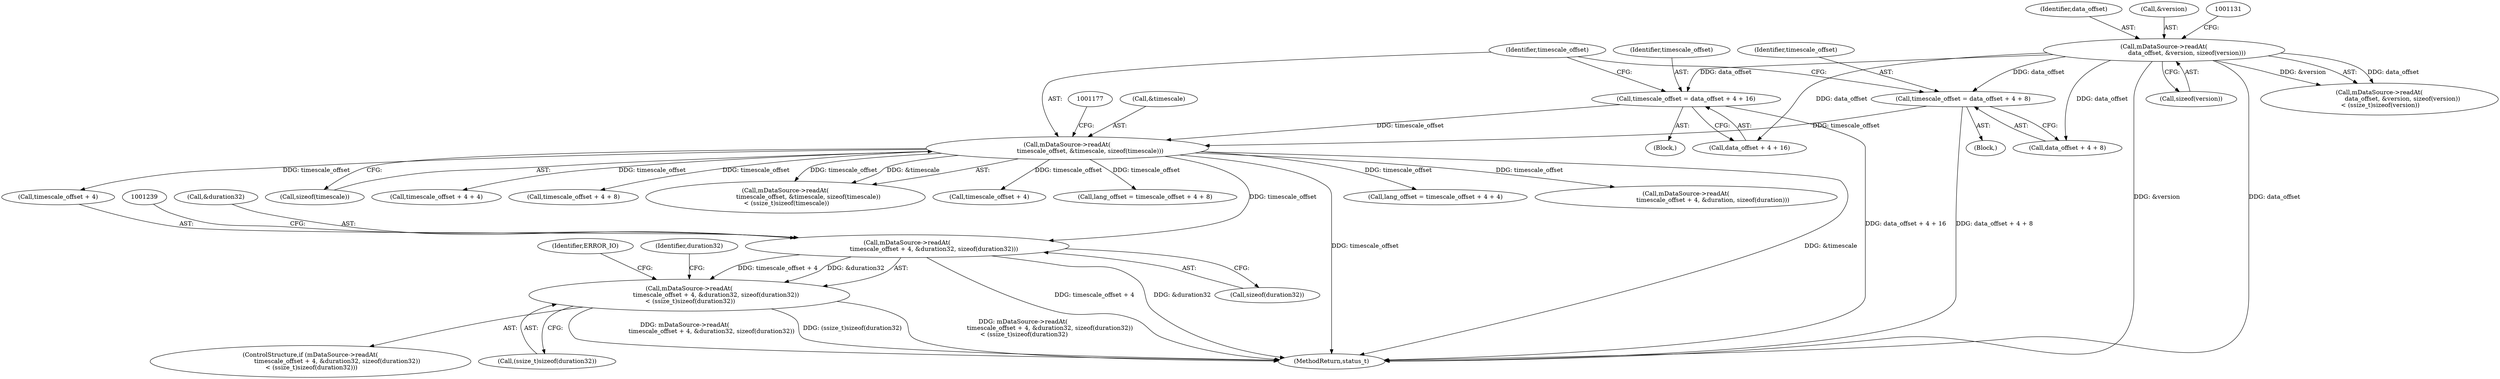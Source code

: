 digraph "0_Android_6fe85f7e15203e48df2cc3e8e1c4bc6ad49dc968@API" {
"1001229" [label="(Call,mDataSource->readAt(\n                            timescale_offset + 4, &duration32, sizeof(duration32))\n < (ssize_t)sizeof(duration32))"];
"1001230" [label="(Call,mDataSource->readAt(\n                            timescale_offset + 4, &duration32, sizeof(duration32)))"];
"1001170" [label="(Call,mDataSource->readAt(\n                        timescale_offset, &timescale, sizeof(timescale)))"];
"1001143" [label="(Call,timescale_offset = data_offset + 4 + 16)"];
"1001124" [label="(Call,mDataSource->readAt(\n                        data_offset, &version, sizeof(version)))"];
"1001156" [label="(Call,timescale_offset = data_offset + 4 + 8)"];
"1001288" [label="(Call,lang_offset = timescale_offset + 4 + 4)"];
"1001142" [label="(Block,)"];
"1001200" [label="(Call,mDataSource->readAt(\n                            timescale_offset + 4, &duration, sizeof(duration)))"];
"1001236" [label="(Call,sizeof(duration32))"];
"1001171" [label="(Identifier,timescale_offset)"];
"1001229" [label="(Call,mDataSource->readAt(\n                            timescale_offset + 4, &duration32, sizeof(duration32))\n < (ssize_t)sizeof(duration32))"];
"1001128" [label="(Call,sizeof(version))"];
"1001125" [label="(Identifier,data_offset)"];
"1001155" [label="(Block,)"];
"1002927" [label="(MethodReturn,status_t)"];
"1001174" [label="(Call,sizeof(timescale))"];
"1001230" [label="(Call,mDataSource->readAt(\n                            timescale_offset + 4, &duration32, sizeof(duration32)))"];
"1001143" [label="(Call,timescale_offset = data_offset + 4 + 16)"];
"1001126" [label="(Call,&version)"];
"1001234" [label="(Call,&duration32)"];
"1001231" [label="(Call,timescale_offset + 4)"];
"1001290" [label="(Call,timescale_offset + 4 + 4)"];
"1001170" [label="(Call,mDataSource->readAt(\n                        timescale_offset, &timescale, sizeof(timescale)))"];
"1001158" [label="(Call,data_offset + 4 + 8)"];
"1001123" [label="(Call,mDataSource->readAt(\n                        data_offset, &version, sizeof(version))\n < (ssize_t)sizeof(version))"];
"1001277" [label="(Call,timescale_offset + 4 + 8)"];
"1001238" [label="(Call,(ssize_t)sizeof(duration32))"];
"1001169" [label="(Call,mDataSource->readAt(\n                        timescale_offset, &timescale, sizeof(timescale))\n < (ssize_t)sizeof(timescale))"];
"1001145" [label="(Call,data_offset + 4 + 16)"];
"1001228" [label="(ControlStructure,if (mDataSource->readAt(\n                            timescale_offset + 4, &duration32, sizeof(duration32))\n < (ssize_t)sizeof(duration32)))"];
"1001124" [label="(Call,mDataSource->readAt(\n                        data_offset, &version, sizeof(version)))"];
"1001247" [label="(Identifier,duration32)"];
"1001201" [label="(Call,timescale_offset + 4)"];
"1001172" [label="(Call,&timescale)"];
"1001144" [label="(Identifier,timescale_offset)"];
"1001157" [label="(Identifier,timescale_offset)"];
"1001275" [label="(Call,lang_offset = timescale_offset + 4 + 8)"];
"1001156" [label="(Call,timescale_offset = data_offset + 4 + 8)"];
"1001244" [label="(Identifier,ERROR_IO)"];
"1001229" -> "1001228"  [label="AST: "];
"1001229" -> "1001238"  [label="CFG: "];
"1001230" -> "1001229"  [label="AST: "];
"1001238" -> "1001229"  [label="AST: "];
"1001244" -> "1001229"  [label="CFG: "];
"1001247" -> "1001229"  [label="CFG: "];
"1001229" -> "1002927"  [label="DDG: mDataSource->readAt(\n                            timescale_offset + 4, &duration32, sizeof(duration32))\n < (ssize_t)sizeof(duration32)"];
"1001229" -> "1002927"  [label="DDG: mDataSource->readAt(\n                            timescale_offset + 4, &duration32, sizeof(duration32))"];
"1001229" -> "1002927"  [label="DDG: (ssize_t)sizeof(duration32)"];
"1001230" -> "1001229"  [label="DDG: timescale_offset + 4"];
"1001230" -> "1001229"  [label="DDG: &duration32"];
"1001230" -> "1001236"  [label="CFG: "];
"1001231" -> "1001230"  [label="AST: "];
"1001234" -> "1001230"  [label="AST: "];
"1001236" -> "1001230"  [label="AST: "];
"1001239" -> "1001230"  [label="CFG: "];
"1001230" -> "1002927"  [label="DDG: &duration32"];
"1001230" -> "1002927"  [label="DDG: timescale_offset + 4"];
"1001170" -> "1001230"  [label="DDG: timescale_offset"];
"1001170" -> "1001169"  [label="AST: "];
"1001170" -> "1001174"  [label="CFG: "];
"1001171" -> "1001170"  [label="AST: "];
"1001172" -> "1001170"  [label="AST: "];
"1001174" -> "1001170"  [label="AST: "];
"1001177" -> "1001170"  [label="CFG: "];
"1001170" -> "1002927"  [label="DDG: &timescale"];
"1001170" -> "1002927"  [label="DDG: timescale_offset"];
"1001170" -> "1001169"  [label="DDG: timescale_offset"];
"1001170" -> "1001169"  [label="DDG: &timescale"];
"1001143" -> "1001170"  [label="DDG: timescale_offset"];
"1001156" -> "1001170"  [label="DDG: timescale_offset"];
"1001170" -> "1001200"  [label="DDG: timescale_offset"];
"1001170" -> "1001201"  [label="DDG: timescale_offset"];
"1001170" -> "1001231"  [label="DDG: timescale_offset"];
"1001170" -> "1001275"  [label="DDG: timescale_offset"];
"1001170" -> "1001277"  [label="DDG: timescale_offset"];
"1001170" -> "1001288"  [label="DDG: timescale_offset"];
"1001170" -> "1001290"  [label="DDG: timescale_offset"];
"1001143" -> "1001142"  [label="AST: "];
"1001143" -> "1001145"  [label="CFG: "];
"1001144" -> "1001143"  [label="AST: "];
"1001145" -> "1001143"  [label="AST: "];
"1001171" -> "1001143"  [label="CFG: "];
"1001143" -> "1002927"  [label="DDG: data_offset + 4 + 16"];
"1001124" -> "1001143"  [label="DDG: data_offset"];
"1001124" -> "1001123"  [label="AST: "];
"1001124" -> "1001128"  [label="CFG: "];
"1001125" -> "1001124"  [label="AST: "];
"1001126" -> "1001124"  [label="AST: "];
"1001128" -> "1001124"  [label="AST: "];
"1001131" -> "1001124"  [label="CFG: "];
"1001124" -> "1002927"  [label="DDG: &version"];
"1001124" -> "1002927"  [label="DDG: data_offset"];
"1001124" -> "1001123"  [label="DDG: data_offset"];
"1001124" -> "1001123"  [label="DDG: &version"];
"1001124" -> "1001145"  [label="DDG: data_offset"];
"1001124" -> "1001156"  [label="DDG: data_offset"];
"1001124" -> "1001158"  [label="DDG: data_offset"];
"1001156" -> "1001155"  [label="AST: "];
"1001156" -> "1001158"  [label="CFG: "];
"1001157" -> "1001156"  [label="AST: "];
"1001158" -> "1001156"  [label="AST: "];
"1001171" -> "1001156"  [label="CFG: "];
"1001156" -> "1002927"  [label="DDG: data_offset + 4 + 8"];
}

